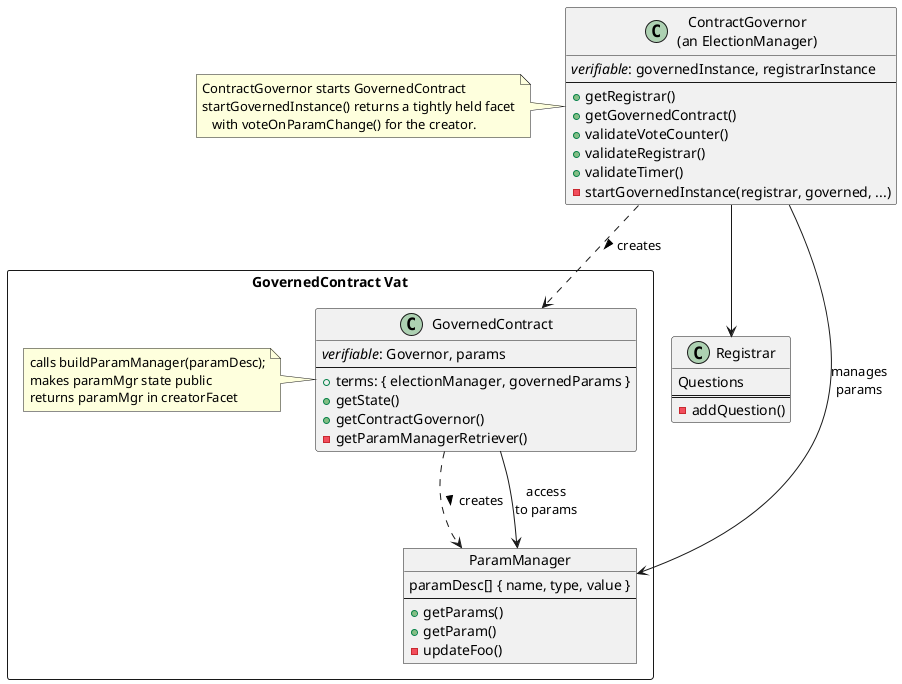 @startuml contract governance

package "GovernedContract Vat" <<Rectangle>>  {
    Object ParamManager {
        paramDesc[] { name, type, value }
        --
        +getParams()
        +getParam()
        -updateFoo()
    }

    class GovernedContract {
        <i>verifiable</i>: Governor, params
        --
        +terms: { electionManager, governedParams }
        +getState()
        +getContractGovernor()
        -getParamManagerRetriever()
    }
    note  left : calls buildParamManager(paramDesc);\nmakes paramMgr state public\nreturns paramMgr in creatorFacet
}

class "ContractGovernor\n(an ElectionManager)" as ContractGovernor {
    <i>verifiable</i>: governedInstance, registrarInstance
    --
    +getRegistrar()
    +getGovernedContract()
    +validateVoteCounter()
    +validateRegistrar()
    +validateTimer()
    -startGovernedInstance(registrar, governed, ...)
}
note left : ContractGovernor starts GovernedContract\nstartGovernedInstance() returns a tightly held facet\n   with voteOnParamChange() for the creator.

class Registrar {
    Questions
    ===
    -addQuestion()
}

GovernedContract ..> ParamManager : creates >
GovernedContract --> ParamManager : access\nto params
ContractGovernor ..> GovernedContract : creates >
ContractGovernor --> Registrar
ContractGovernor ==> ParamManager : manages\nparams

@enduml
